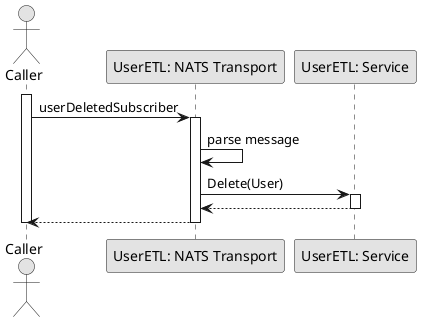 @startuml SubscribeUserDeleted

skinparam ConditionStyle hline
skinparam Monochrome true
skinparam Shadowing false

actor Caller
participant "UserETL: NATS Transport" as UserETLNATSTransport
participant "UserETL: Service" as UserETLService

activate Caller

Caller->UserETLNATSTransport: userDeletedSubscriber
activate UserETLNATSTransport
UserETLNATSTransport->UserETLNATSTransport: parse message
UserETLNATSTransport->UserETLService: Delete(User)
activate UserETLService
UserETLService-->UserETLNATSTransport
deactivate UserETLService
UserETLNATSTransport-->Caller
deactivate UserETLNATSTransport

deactivate Caller

@enduml